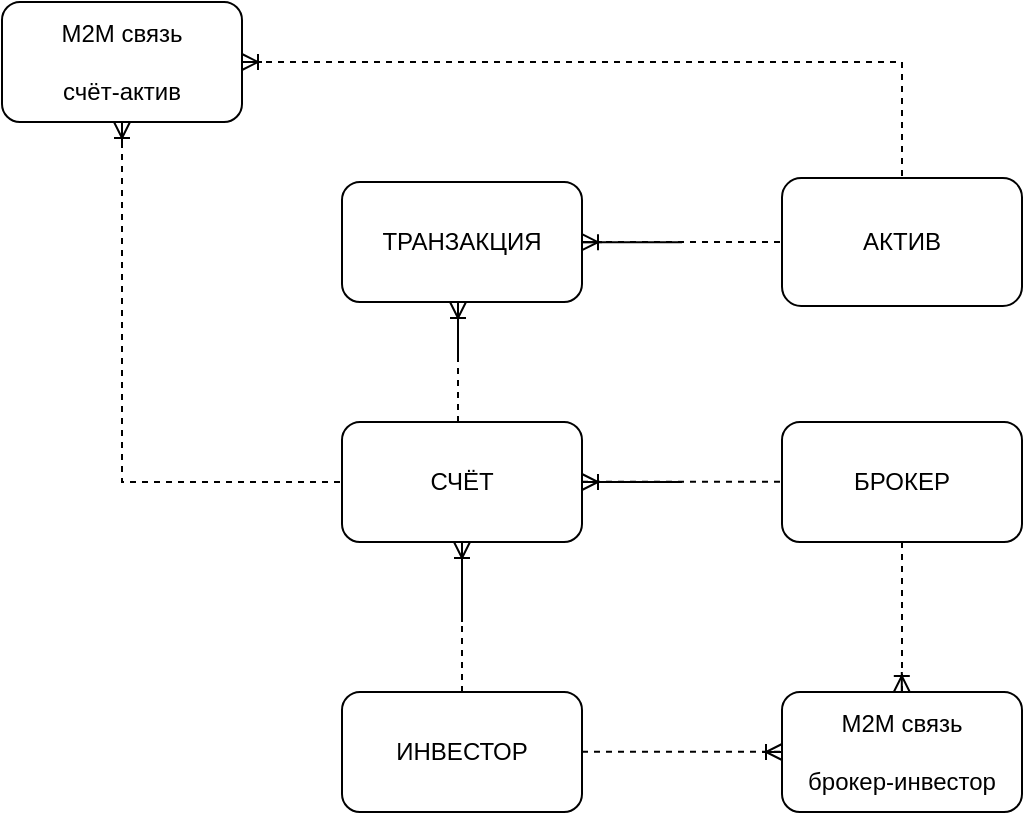 <mxfile version="27.1.4">
  <diagram name="Страница — 1" id="vKgxhVUG8v1YudVYXvH5">
    <mxGraphModel dx="1058" dy="485" grid="1" gridSize="10" guides="1" tooltips="1" connect="1" arrows="1" fold="1" page="1" pageScale="1" pageWidth="827" pageHeight="1169" math="0" shadow="0">
      <root>
        <mxCell id="0" />
        <mxCell id="1" parent="0" />
        <mxCell id="oOb8ptVoilpQ5AJhGUSj-2" value="ИНВЕСТОР" style="rounded=1;whiteSpace=wrap;html=1;" parent="1" vertex="1">
          <mxGeometry x="310" y="585" width="120" height="60" as="geometry" />
        </mxCell>
        <mxCell id="oOb8ptVoilpQ5AJhGUSj-3" value="СЧЁТ" style="rounded=1;whiteSpace=wrap;html=1;" parent="1" vertex="1">
          <mxGeometry x="310" y="450" width="120" height="60" as="geometry" />
        </mxCell>
        <mxCell id="oOb8ptVoilpQ5AJhGUSj-6" value="М2М связь&lt;br&gt;&lt;div&gt;&lt;br&gt;&lt;/div&gt;&lt;div&gt;брокер-инвестор&lt;/div&gt;" style="rounded=1;whiteSpace=wrap;html=1;" parent="1" vertex="1">
          <mxGeometry x="530" y="585" width="120" height="60" as="geometry" />
        </mxCell>
        <mxCell id="oOb8ptVoilpQ5AJhGUSj-10" value="М2М связь&lt;br&gt;&lt;div&gt;&lt;br&gt;&lt;/div&gt;&lt;div&gt;счёт-актив&lt;/div&gt;" style="rounded=1;whiteSpace=wrap;html=1;" parent="1" vertex="1">
          <mxGeometry x="140" y="240" width="120" height="60" as="geometry" />
        </mxCell>
        <mxCell id="oOb8ptVoilpQ5AJhGUSj-16" value="" style="fontSize=12;html=1;endArrow=ERoneToMany;rounded=0;verticalAlign=top;" parent="1" edge="1">
          <mxGeometry width="100" height="100" relative="1" as="geometry">
            <mxPoint x="370" y="520" as="sourcePoint" />
            <mxPoint x="370" y="510" as="targetPoint" />
            <Array as="points" />
          </mxGeometry>
        </mxCell>
        <mxCell id="oOb8ptVoilpQ5AJhGUSj-28" value="ТРАНЗАКЦИЯ" style="rounded=1;whiteSpace=wrap;html=1;" parent="1" vertex="1">
          <mxGeometry x="310" y="330" width="120" height="60" as="geometry" />
        </mxCell>
        <mxCell id="oOb8ptVoilpQ5AJhGUSj-32" value="АКТИВ" style="rounded=1;whiteSpace=wrap;html=1;" parent="1" vertex="1">
          <mxGeometry x="530" y="328" width="120" height="64" as="geometry" />
        </mxCell>
        <mxCell id="oOb8ptVoilpQ5AJhGUSj-48" value="" style="endArrow=none;dashed=1;html=1;rounded=0;" parent="1" edge="1">
          <mxGeometry width="50" height="50" relative="1" as="geometry">
            <mxPoint x="430" y="614.82" as="sourcePoint" />
            <mxPoint x="530" y="614.82" as="targetPoint" />
            <Array as="points" />
          </mxGeometry>
        </mxCell>
        <mxCell id="oOb8ptVoilpQ5AJhGUSj-49" value="БРОКЕР" style="rounded=1;whiteSpace=wrap;html=1;" parent="1" vertex="1">
          <mxGeometry x="530" y="450" width="120" height="60" as="geometry" />
        </mxCell>
        <mxCell id="JDaWL42p9K6xXjtLEoiw-2" value="" style="endArrow=none;dashed=1;html=1;rounded=0;entryX=0.5;entryY=0;entryDx=0;entryDy=0;exitX=0.5;exitY=1;exitDx=0;exitDy=0;" edge="1" parent="1" source="oOb8ptVoilpQ5AJhGUSj-49" target="oOb8ptVoilpQ5AJhGUSj-6">
          <mxGeometry width="50" height="50" relative="1" as="geometry">
            <mxPoint x="490" y="540" as="sourcePoint" />
            <mxPoint x="590" y="540" as="targetPoint" />
            <Array as="points" />
          </mxGeometry>
        </mxCell>
        <mxCell id="JDaWL42p9K6xXjtLEoiw-3" value="" style="endArrow=none;dashed=1;html=1;rounded=0;exitX=0.5;exitY=0;exitDx=0;exitDy=0;" edge="1" parent="1" source="oOb8ptVoilpQ5AJhGUSj-2">
          <mxGeometry width="50" height="50" relative="1" as="geometry">
            <mxPoint x="480" y="600" as="sourcePoint" />
            <mxPoint x="370" y="540" as="targetPoint" />
            <Array as="points" />
          </mxGeometry>
        </mxCell>
        <mxCell id="JDaWL42p9K6xXjtLEoiw-4" value="" style="endArrow=none;html=1;rounded=0;entryX=0.5;entryY=1;entryDx=0;entryDy=0;" edge="1" parent="1" target="oOb8ptVoilpQ5AJhGUSj-3">
          <mxGeometry width="50" height="50" relative="1" as="geometry">
            <mxPoint x="370" y="550" as="sourcePoint" />
            <mxPoint x="460" y="280" as="targetPoint" />
          </mxGeometry>
        </mxCell>
        <mxCell id="JDaWL42p9K6xXjtLEoiw-6" value="" style="fontSize=12;html=1;endArrow=ERoneToMany;rounded=0;verticalAlign=top;entryX=0;entryY=0.5;entryDx=0;entryDy=0;" edge="1" parent="1" target="oOb8ptVoilpQ5AJhGUSj-6">
          <mxGeometry width="100" height="100" relative="1" as="geometry">
            <mxPoint x="520" y="615" as="sourcePoint" />
            <mxPoint x="520" y="610" as="targetPoint" />
            <Array as="points" />
          </mxGeometry>
        </mxCell>
        <mxCell id="JDaWL42p9K6xXjtLEoiw-7" value="" style="fontSize=12;html=1;endArrow=ERoneToMany;rounded=0;verticalAlign=top;entryX=0;entryY=0.5;entryDx=0;entryDy=0;" edge="1" parent="1">
          <mxGeometry width="100" height="100" relative="1" as="geometry">
            <mxPoint x="589.9" y="575" as="sourcePoint" />
            <mxPoint x="589.9" y="585" as="targetPoint" />
            <Array as="points" />
          </mxGeometry>
        </mxCell>
        <mxCell id="JDaWL42p9K6xXjtLEoiw-8" value="" style="endArrow=none;dashed=1;html=1;rounded=0;" edge="1" parent="1">
          <mxGeometry width="50" height="50" relative="1" as="geometry">
            <mxPoint x="430" y="479.93" as="sourcePoint" />
            <mxPoint x="530" y="479.93" as="targetPoint" />
            <Array as="points" />
          </mxGeometry>
        </mxCell>
        <mxCell id="JDaWL42p9K6xXjtLEoiw-9" value="" style="endArrow=none;html=1;rounded=0;" edge="1" parent="1">
          <mxGeometry width="50" height="50" relative="1" as="geometry">
            <mxPoint x="430" y="480" as="sourcePoint" />
            <mxPoint x="480" y="480" as="targetPoint" />
          </mxGeometry>
        </mxCell>
        <mxCell id="JDaWL42p9K6xXjtLEoiw-10" value="" style="fontSize=12;html=1;endArrow=ERoneToMany;rounded=0;verticalAlign=top;" edge="1" parent="1">
          <mxGeometry width="100" height="100" relative="1" as="geometry">
            <mxPoint x="440" y="480" as="sourcePoint" />
            <mxPoint x="430" y="480" as="targetPoint" />
            <Array as="points" />
          </mxGeometry>
        </mxCell>
        <mxCell id="JDaWL42p9K6xXjtLEoiw-11" value="" style="fontSize=12;html=1;endArrow=ERoneToMany;rounded=0;verticalAlign=top;" edge="1" parent="1">
          <mxGeometry width="100" height="100" relative="1" as="geometry">
            <mxPoint x="368" y="400" as="sourcePoint" />
            <mxPoint x="368" y="390" as="targetPoint" />
            <Array as="points" />
          </mxGeometry>
        </mxCell>
        <mxCell id="JDaWL42p9K6xXjtLEoiw-12" value="" style="endArrow=none;dashed=1;html=1;rounded=0;exitX=0.5;exitY=0;exitDx=0;exitDy=0;" edge="1" parent="1">
          <mxGeometry width="50" height="50" relative="1" as="geometry">
            <mxPoint x="368" y="450" as="sourcePoint" />
            <mxPoint x="368" y="405" as="targetPoint" />
            <Array as="points" />
          </mxGeometry>
        </mxCell>
        <mxCell id="JDaWL42p9K6xXjtLEoiw-13" value="" style="endArrow=none;html=1;rounded=0;entryX=0.5;entryY=1;entryDx=0;entryDy=0;" edge="1" parent="1">
          <mxGeometry width="50" height="50" relative="1" as="geometry">
            <mxPoint x="368" y="420" as="sourcePoint" />
            <mxPoint x="368" y="390" as="targetPoint" />
          </mxGeometry>
        </mxCell>
        <mxCell id="JDaWL42p9K6xXjtLEoiw-15" value="" style="endArrow=none;dashed=1;html=1;rounded=0;" edge="1" parent="1">
          <mxGeometry width="50" height="50" relative="1" as="geometry">
            <mxPoint x="430" y="360" as="sourcePoint" />
            <mxPoint x="530" y="360" as="targetPoint" />
            <Array as="points" />
          </mxGeometry>
        </mxCell>
        <mxCell id="JDaWL42p9K6xXjtLEoiw-16" value="" style="endArrow=none;html=1;rounded=0;" edge="1" parent="1">
          <mxGeometry width="50" height="50" relative="1" as="geometry">
            <mxPoint x="430" y="360.07" as="sourcePoint" />
            <mxPoint x="480" y="360.07" as="targetPoint" />
          </mxGeometry>
        </mxCell>
        <mxCell id="JDaWL42p9K6xXjtLEoiw-17" value="" style="fontSize=12;html=1;endArrow=ERoneToMany;rounded=0;verticalAlign=top;" edge="1" parent="1">
          <mxGeometry width="100" height="100" relative="1" as="geometry">
            <mxPoint x="440" y="360.07" as="sourcePoint" />
            <mxPoint x="430" y="360.07" as="targetPoint" />
            <Array as="points" />
          </mxGeometry>
        </mxCell>
        <mxCell id="JDaWL42p9K6xXjtLEoiw-18" value="" style="endArrow=none;dashed=1;html=1;rounded=0;entryX=0;entryY=0.5;entryDx=0;entryDy=0;" edge="1" parent="1" target="oOb8ptVoilpQ5AJhGUSj-3">
          <mxGeometry width="50" height="50" relative="1" as="geometry">
            <mxPoint x="200" y="310" as="sourcePoint" />
            <mxPoint x="300" y="490" as="targetPoint" />
            <Array as="points">
              <mxPoint x="200" y="480" />
            </Array>
          </mxGeometry>
        </mxCell>
        <mxCell id="JDaWL42p9K6xXjtLEoiw-20" value="" style="fontSize=12;html=1;endArrow=ERoneToMany;rounded=0;verticalAlign=top;" edge="1" parent="1">
          <mxGeometry width="100" height="100" relative="1" as="geometry">
            <mxPoint x="200" y="310" as="sourcePoint" />
            <mxPoint x="200" y="300" as="targetPoint" />
            <Array as="points" />
          </mxGeometry>
        </mxCell>
        <mxCell id="JDaWL42p9K6xXjtLEoiw-21" value="" style="endArrow=none;dashed=1;html=1;rounded=0;entryX=0.5;entryY=0;entryDx=0;entryDy=0;exitX=1;exitY=0.5;exitDx=0;exitDy=0;" edge="1" parent="1" source="oOb8ptVoilpQ5AJhGUSj-10" target="oOb8ptVoilpQ5AJhGUSj-32">
          <mxGeometry width="50" height="50" relative="1" as="geometry">
            <mxPoint x="230" y="350" as="sourcePoint" />
            <mxPoint x="340" y="400" as="targetPoint" />
            <Array as="points">
              <mxPoint x="590" y="270" />
            </Array>
          </mxGeometry>
        </mxCell>
        <mxCell id="JDaWL42p9K6xXjtLEoiw-22" value="" style="fontSize=12;html=1;endArrow=ERoneToMany;rounded=0;verticalAlign=top;" edge="1" parent="1">
          <mxGeometry width="100" height="100" relative="1" as="geometry">
            <mxPoint x="270" y="270" as="sourcePoint" />
            <mxPoint x="260" y="270" as="targetPoint" />
            <Array as="points" />
          </mxGeometry>
        </mxCell>
      </root>
    </mxGraphModel>
  </diagram>
</mxfile>
